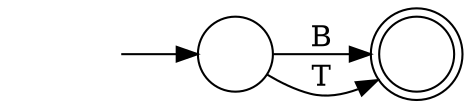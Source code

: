 digraph Automaton {
  rankdir = LR;
  0 [shape=circle,label=""];
  initial [shape=plaintext,label=""];
  initial -> 0
  0 -> 1 [label="B"]
  0 -> 1 [label="T"]
  1 [shape=doublecircle,label=""];
}
